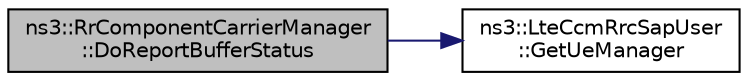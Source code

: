 digraph "ns3::RrComponentCarrierManager::DoReportBufferStatus"
{
 // LATEX_PDF_SIZE
  edge [fontname="Helvetica",fontsize="10",labelfontname="Helvetica",labelfontsize="10"];
  node [fontname="Helvetica",fontsize="10",shape=record];
  rankdir="LR";
  Node1 [label="ns3::RrComponentCarrierManager\l::DoReportBufferStatus",height=0.2,width=0.4,color="black", fillcolor="grey75", style="filled", fontcolor="black",tooltip="Report buffer status."];
  Node1 -> Node2 [color="midnightblue",fontsize="10",style="solid",fontname="Helvetica"];
  Node2 [label="ns3::LteCcmRrcSapUser\l::GetUeManager",height=0.2,width=0.4,color="black", fillcolor="white", style="filled",URL="$classns3_1_1_lte_ccm_rrc_sap_user.html#af40bbf62909e8248eb8d81b781c02651",tooltip="Get UE manager by RNTI."];
}
